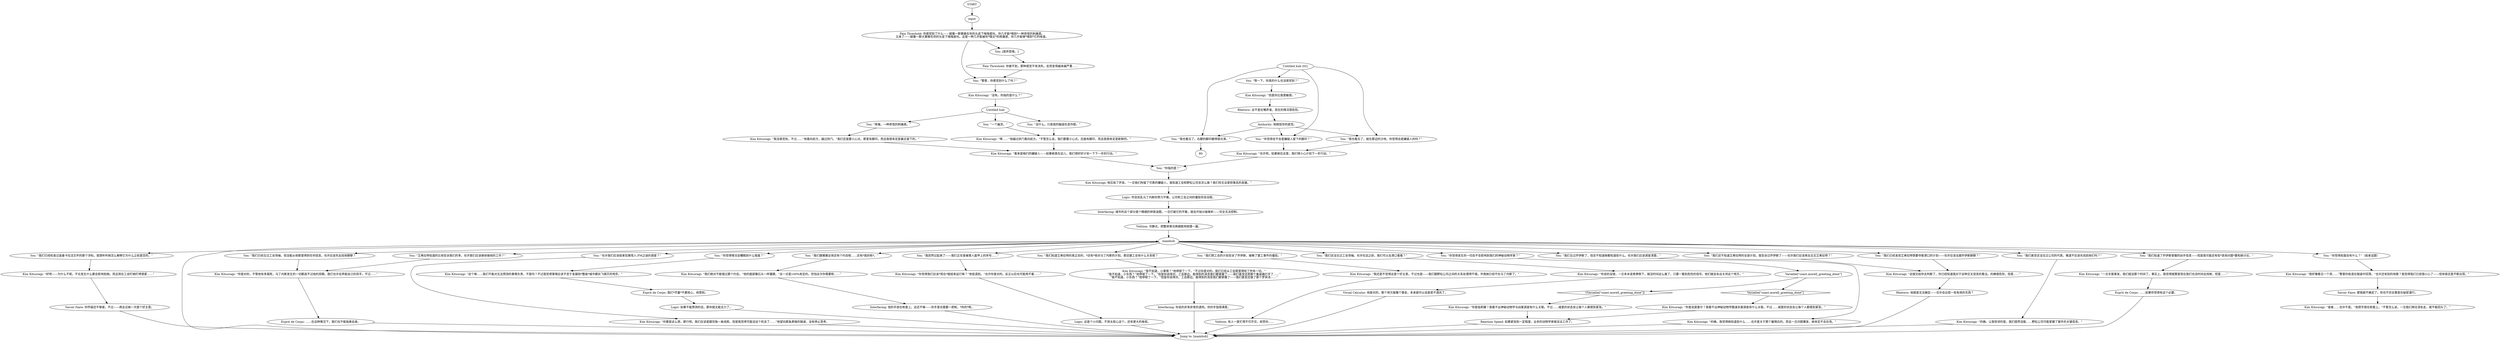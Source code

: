 # LAIR ORB / beware shivers
# A dialogue with Pain Threshold foreshadowing end game.
# ==================================================
digraph G {
	  0 [label="START"];
	  1 [label="input"];
	  2 [label="You: “你觉得发生的一切会不会影响到我们的神秘动物学家？”"];
	  3 [label="Kim Kitsuragi: “这个嘛……我们不能对无法预测的事情负责，不是吗？不过我觉得事情应该不至于发展到*整座*城市都灰飞烟灭的地步。”"];
	  4 [label="Esprit de Corps: 我们*尽量*不要担心，他想到。"];
	  5 [label="Authority: 他相信你的直觉。"];
	  6 [label="Kim Kitsuragi: 他压低了声音。“一旦我们拘留了可靠的嫌疑人，谁知道工会和野松公司会怎么做？我们将无法掌控事态的发展。”"];
	  7 [label="Savoir Faire: 你怀疑还不够紧。不过——再去见她一次是个好主意。"];
	  8 [label="Kim Kitsuragi: “嗯……”他越过拱门看向前方。“不管怎么说，我们都要小心点。后面有脚印，而且我很肯定是新鲜的。”"];
	  9 [label="You: “我也看见了。右脚的脚印磨得很光滑。”"];
	  10 [label="You: “我们知道艾弗拉特的真正目的，*还有*他对马丁内斯的计划。那还跟工会有什么关系呢？"];
	  11 [label="Kim Kitsuragi: “我不知道，小事情？”他停顿了一下。“不过你是对的。我们已经从工会那里得知了所有一切。”\n“我不知道，小东西？”他停顿了一下。“但是你说得对。工会那边，能得到的消息我们都掌握了——我们甚至还把那个集装箱打开了……”\n“我不知道，小东西？”他停顿了一下。“但是你说得对。工会那边，能得到的消息我们都掌握了——我们甚至还做了那个罗宋汤……”"];
	  12 [label="Kim Kitsuragi: “你是指莉娜？我看不出神秘动物学与凶案调查有什么关联。不过……城里的状态会让每个人都感到紧张。”"];
	  13 [label="Untitled hub"];
	  14 [label="You: “没什么。只是我的脑袋在恶作剧。”"];
	  15 [label="You: “你觉得会不会是嫌疑人留下的脚印？”"];
	  16 [label="You: “我们还不知道艾弗拉特的全部计划。我告诉过乔伊斯了——也许我们应该再去见见艾弗拉特？”"];
	  17 [label="Jump to: [mainhub]"];
	  18 [label="You: [放弃思维。]"];
	  19 [label="You: “等一下，你真的什么也没感觉到？”"];
	  20 [label="You: “我们见过乔伊斯了，但还不知道她都知道些什么。也许我们应该调查清楚。”"];
	  21 [label="Kim Kitsuragi: “没有。你指的是什么？”"];
	  22 [label="Kim Kitsuragi: “也许吧。如果她在这里，我们得小心计划下一步行动。”"];
	  23 [label="You: “你指的是？”"];
	  24 [label="Rhetoric: 这不是在嘲弄谁。现在的情况很危险。"];
	  25 [label="You: “我们还没见过工会领袖。也许在这之前，我们可以去港口看看？”"];
	  26 [label="Esprit de Corps: ……在这种情况下，我们也不能独善自身。"];
	  27 [label="Kim Kitsuragi: “你要是这么想，那行吧。我们应该是跟完每一条线索。但是我觉得可能没这个机会了……”他望向那条黑暗的隧道，没有停止思考。"];
	  28 [label="You: “我们已经见过工会领袖，但没能从他那里得到任何信息。也许应该先去找他聊聊？"];
	  29 [label="Kim Kitsuragi: “你说的没错，一旦多米诺骨牌倒下，就没时间这么做了。只要一看到危险的信号，他们就会永远关闭这个地方。”"];
	  30 [label="Logic: 如果不能预测的话，那你就无能无力了。"];
	  31 [label="You: “疼痛，一种奇怪的刺痛感。”"];
	  32 [label="You: “一个幽灵。”"];
	  33 [label="Interfacing: 他的手放在枪套上。这还不够——你手里也需要一把枪。*你的*枪。"];
	  34 [label="You: “我们知道了乔伊斯掌握的凶手信息——但是我可能还有些*其他问题*要和她讨论。”"];
	  35 [label="Savoir Faire: 那我就不确定了。你也不完全算是在秘密潜行。"];
	  36 [label="Pain Threshold: 你做不到，那种感觉不肯消失。反而变得越来越严重……"];
	  37 [label="You: “我突然记起来了——我们正在查被害人盔甲上的序号……”"];
	  38 [label="You: “你觉得情况会糟糕到什么程度？”"];
	  39 [label="Logic: 这是个小问题。不用太担心这个。还有更大的鱼呢。"];
	  40 [label="Pain Threshold: 你感觉到了什么——就像一群黄蜂在你的头皮下嗡嗡直叫。你几乎能*嗅到*一种奇怪的刺痛感。\n又来了——就像一群大黄蜂在你的头皮下嗡嗡直叫。这是一种几乎能被你*嗅见*的疼痛感，你几乎能够*嗅到*它的味道。"];
	  41 [label="You: “警督，你感觉到什么了吗？”"];
	  42 [label="mainhub"];
	  43 [label="You: “我们甚至还没见过公司的代表。难道不应该先找到他们吗？”"];
	  44 [label="Kim Kitsuragi: “一旦东窗事发，我们就没那个时间了。事实上，我觉得就算是现在我们也没时间去找她，但是……”"];
	  45 [label="Kim Kitsuragi: “或者……也许不是。”他把手搭在枪套上。“不管怎么说，一旦我们再往深处走，就不能回头了。”"];
	  46 [label="You: “我们已经发现艾弗拉特想要夺取港口的计划——也许应该去跟乔伊斯聊聊？”"];
	  47 [label="Volition: 冷静点。把整体情况再细致地梳理一遍。"];
	  48 [label="Interfacing: 你说的非常非常的透彻。你的手指很满意。"];
	  49 [label="Kim Kitsuragi: “我们绝对不能错过那个约会。”他的面部像石头一样僵硬。“这一点是100%肯定的。恐怕这次你需要枪……”"];
	  50 [label="You: “我们把工会的计划告诉了乔伊斯，破解了罢工事件的僵局。”"];
	  51 [label="Volition: 有人一直忙得不可开交。祝贺你……"];
	  52 [label="You: “我们跟猪猪女侠还有个约会呢……还有*我的枪*。”"];
	  53 [label="Variable[\"coast.morell_greeting_done\"]"];
	  54 [label="Variable[\"coast.morell_greeting_done\"]", shape=diamond];
	  55 [label="!(Variable[\"coast.morell_greeting_done\"])", shape=diamond];
	  56 [label="Visual Calculus: 他是对的。那个地方就像个堡垒，本来就可以说是密不透风了。"];
	  57 [label="Reaction Speed: 如果紧张到一定程度，业余的动物学家就没法工作了。"];
	  58 [label="You: “也许我们应该结束狂飙怪人.FM之谜的调查？”"];
	  59 [label="You: “艾弗拉特知道的比他告诉我们的多。也许我们应该继续做他的工作？”"];
	  60 [label="Kim Kitsuragi: “的确。我觉得她知道些什么……也许是关于那个雇佣兵的。而且一旦问题爆发，她肯定不会在场。”"];
	  61 [label="Kim Kitsuragi: “但是你比我更敏感。”"];
	  62 [label="Interfacing: 城市的这个部分是个精细的钟表谜题。一旦打破它的平衡，就会开始分崩离析——完全无法控制。"];
	  63 [label="Kim Kitsuragi: “你是对的，不管他有多腐败，马丁内斯发生的一切都逃不过他的双眼。我们也许会弄脏自己的双手，不过……”"];
	  64 [label="Rhetoric: 他就是无法确定——也许会出现一些有用的东西？"];
	  65 [label="Kim Kitsuragi: “我还是不觉得这是个好主意，不过也是——我们跟野松公司之间的关系处理得不错。毕竟她已经不在马丁内斯了。”"];
	  66 [label="Kim Kitsuragi: “你觉得我们应该*现在*就结束运行嘛？”他低语到。“也许你是对的。反正以后也可能用不着……”"];
	  67 [label="You: “你觉得前面会有什么？”（结束话题）"];
	  68 [label="Kim Kitsuragi: “我没感觉到，不过……”他看向前方，越过拱门。“我们还是要小心点。那里有脚印。而且我很肯定是最近留下的。”"];
	  69 [label="Kim Kitsuragi: “这就交给你去判断了。你已经知道我对于这种交叉信息的看法。的确很危险，但是……”"];
	  70 [label="Kim Kitsuragi: “的确。让我惊讶的是，我们居然没能……野松公司可能掌握了案件的关键信息。”"];
	  71 [label="Esprit de Corps: ……如果你觉得有这个必要。"];
	  72 [label="You: “我也看见了，就在那边的沙地。你觉得会是嫌疑人的吗？”"];
	  73 [label="Kim Kitsuragi: “你是说莫雷尔？我看不出神秘动物学跟谋杀案调查有什么关联。不过……城里的状态会让每个人都感到紧张。”"];
	  74 [label="Logic: 你会扰乱马丁内斯的势力平衡。公司和工会之间的僵局将会动摇。"];
	  75 [label="You: “我们已经检查过装着卡拉洁文件的那个浮标。我想听听她怎么解释它为什么之前是空的。”"];
	  76 [label="Kim Kitsuragi: “好吧——为什么不呢。不论发生什么都会影响到她。而且现在工会盯她盯得很紧……”"];
	  77 [label="Kim Kitsuragi: “我好像看见一个洞……”警督的低语在隧道中回荡。“也许还有别的地窖？我觉得我们已经很小心了——但惊喜还是不断出现。”"];
	  78 [label="Untitled hub (02)"];
	  79 [label="Kim Kitsuragi: “看来是咱们的嫌疑人——如果她真在这儿，我们得好好计划一下下一步的行动。”"];
	  0 -> 1
	  1 -> 40
	  2 -> 53
	  3 -> 4
	  4 -> 30
	  5 -> 72
	  5 -> 9
	  5 -> 15
	  6 -> 74
	  7 -> 17
	  8 -> 79
	  9 -> 80
	  10 -> 11
	  11 -> 48
	  12 -> 57
	  13 -> 32
	  13 -> 14
	  13 -> 31
	  14 -> 8
	  15 -> 22
	  16 -> 69
	  17 -> 42
	  18 -> 36
	  19 -> 61
	  20 -> 60
	  21 -> 13
	  22 -> 23
	  23 -> 6
	  24 -> 5
	  25 -> 29
	  26 -> 17
	  27 -> 17
	  28 -> 63
	  29 -> 56
	  30 -> 17
	  31 -> 68
	  32 -> 8
	  33 -> 17
	  34 -> 44
	  35 -> 45
	  36 -> 41
	  37 -> 66
	  38 -> 3
	  39 -> 17
	  40 -> 41
	  40 -> 18
	  41 -> 21
	  42 -> 34
	  42 -> 2
	  42 -> 67
	  42 -> 37
	  42 -> 38
	  42 -> 10
	  42 -> 43
	  42 -> 75
	  42 -> 46
	  42 -> 16
	  42 -> 50
	  42 -> 20
	  42 -> 52
	  42 -> 25
	  42 -> 58
	  42 -> 59
	  42 -> 28
	  43 -> 70
	  44 -> 71
	  46 -> 69
	  47 -> 42
	  48 -> 17
	  49 -> 33
	  50 -> 65
	  51 -> 17
	  52 -> 49
	  53 -> 54
	  53 -> 55
	  54 -> 73
	  55 -> 12
	  56 -> 17
	  57 -> 17
	  58 -> 27
	  59 -> 63
	  60 -> 17
	  61 -> 24
	  62 -> 47
	  63 -> 26
	  64 -> 17
	  65 -> 51
	  66 -> 39
	  67 -> 77
	  68 -> 79
	  69 -> 64
	  70 -> 17
	  71 -> 17
	  72 -> 22
	  73 -> 57
	  74 -> 62
	  75 -> 76
	  76 -> 7
	  77 -> 35
	  78 -> 72
	  78 -> 9
	  78 -> 19
	  78 -> 15
	  79 -> 23
}

